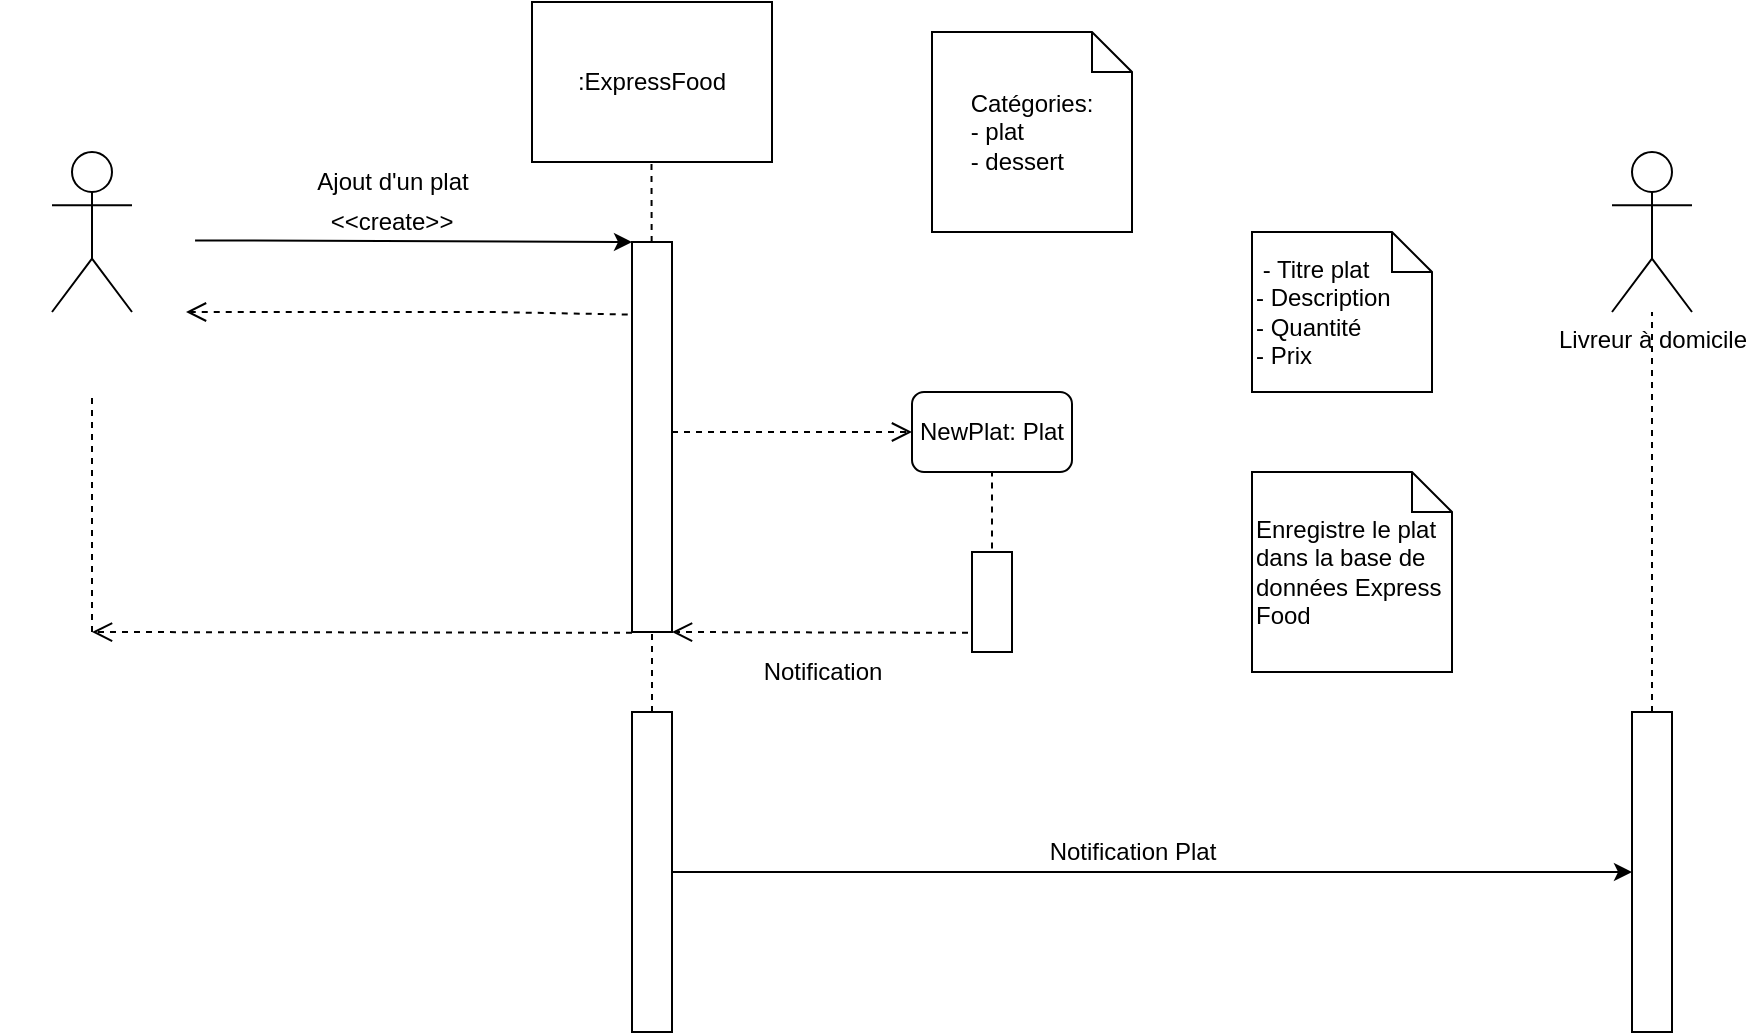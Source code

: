 <mxfile>
    <diagram id="spdi2qjLgTtNmsL1iNhM" name="Page-1">
        <mxGraphModel dx="748" dy="545" grid="1" gridSize="10" guides="1" tooltips="1" connect="1" arrows="1" fold="1" page="1" pageScale="1" pageWidth="850" pageHeight="1100" math="0" shadow="0">
            <root>
                <mxCell id="0"/>
                <mxCell id="1" parent="0"/>
                <mxCell id="3" value="&lt;font style=&quot;font-size: 12px&quot; face=&quot;Helvetica&quot; color=&quot;#ffffff&quot;&gt;&lt;span id=&quot;docs-internal-guid-d50050bc-7fff-994a-3e60-8d328730251a&quot; style=&quot;background-color: transparent ; font-style: normal ; font-variant: normal ; text-decoration: none ; vertical-align: baseline&quot;&gt;chef expérimenté&lt;/span&gt;&lt;/font&gt;" style="shape=umlActor;verticalLabelPosition=bottom;verticalAlign=top;html=1;" parent="1" vertex="1">
                    <mxGeometry x="160" y="240" width="40" height="80" as="geometry"/>
                </mxCell>
                <mxCell id="4" value="&lt;div&gt;Livreur à domicile&lt;/div&gt;" style="shape=umlActor;verticalLabelPosition=bottom;verticalAlign=top;html=1;" parent="1" vertex="1">
                    <mxGeometry x="940" y="240" width="40" height="80" as="geometry"/>
                </mxCell>
                <mxCell id="8" value=":ExpressFood" style="rounded=0;whiteSpace=wrap;html=1;" parent="1" vertex="1">
                    <mxGeometry x="400" y="165" width="120" height="80" as="geometry"/>
                </mxCell>
                <mxCell id="10" value="" style="endArrow=none;dashed=1;html=1;entryX=0.5;entryY=1;entryDx=0;entryDy=0;startArrow=none;" parent="1" source="14" edge="1">
                    <mxGeometry width="50" height="50" relative="1" as="geometry">
                        <mxPoint x="460.25" y="325" as="sourcePoint"/>
                        <mxPoint x="459.75" y="245" as="targetPoint"/>
                    </mxGeometry>
                </mxCell>
                <mxCell id="11" value="" style="endArrow=classic;html=1;entryX=0;entryY=0;entryDx=0;entryDy=0;exitX=1.076;exitY=0.115;exitDx=0;exitDy=0;exitPerimeter=0;" parent="1" target="14" edge="1">
                    <mxGeometry width="50" height="50" relative="1" as="geometry">
                        <mxPoint x="231.52" y="284.2" as="sourcePoint"/>
                        <mxPoint x="440" y="285" as="targetPoint"/>
                    </mxGeometry>
                </mxCell>
                <mxCell id="14" value="" style="rounded=0;whiteSpace=wrap;html=1;" parent="1" vertex="1">
                    <mxGeometry x="450" y="285" width="20" height="195" as="geometry"/>
                </mxCell>
                <mxCell id="16" value="&amp;lt;&amp;lt;create&amp;gt;&amp;gt;" style="text;html=1;strokeColor=none;fillColor=none;align=center;verticalAlign=middle;whiteSpace=wrap;rounded=0;" parent="1" vertex="1">
                    <mxGeometry x="310" y="265" width="40" height="20" as="geometry"/>
                </mxCell>
                <mxCell id="22" value="Ajout d'un plat" style="text;html=1;align=center;verticalAlign=middle;resizable=0;points=[];autosize=1;strokeColor=none;fillColor=none;" parent="1" vertex="1">
                    <mxGeometry x="285" y="245" width="90" height="20" as="geometry"/>
                </mxCell>
                <mxCell id="25" value="" style="endArrow=none;dashed=1;html=1;entryX=0.5;entryY=1;entryDx=0;entryDy=0;exitX=0.5;exitY=0;exitDx=0;exitDy=0;" parent="1" source="31" edge="1">
                    <mxGeometry width="50" height="50" relative="1" as="geometry">
                        <mxPoint x="460.6" y="474.79" as="sourcePoint"/>
                        <mxPoint x="460" y="480" as="targetPoint"/>
                    </mxGeometry>
                </mxCell>
                <mxCell id="26" value="&lt;blockquote style=&quot;margin: 0 0 0 40px ; border: none ; padding: 0px&quot;&gt;&lt;/blockquote&gt;&amp;nbsp;- Titre plat&lt;br&gt;&lt;blockquote style=&quot;margin: 0 0 0 40px ; border: none ; padding: 0px&quot;&gt;&lt;/blockquote&gt;- Description&lt;br&gt;&lt;blockquote style=&quot;margin: 0 0 0 40px ; border: none ; padding: 0px&quot;&gt;&lt;/blockquote&gt;- Quantité&lt;br&gt;- Prix" style="shape=note;size=20;whiteSpace=wrap;html=1;align=left;" parent="1" vertex="1">
                    <mxGeometry x="760" y="280" width="90" height="80" as="geometry"/>
                </mxCell>
                <mxCell id="27" value="Catégories:&lt;br&gt;&lt;div style=&quot;text-align: left&quot;&gt;&lt;span&gt;- plat&lt;/span&gt;&lt;/div&gt;&lt;div style=&quot;text-align: left&quot;&gt;&lt;span&gt;- dessert&lt;/span&gt;&lt;/div&gt;" style="shape=note;size=20;whiteSpace=wrap;html=1;" parent="1" vertex="1">
                    <mxGeometry x="600" y="180" width="100" height="100" as="geometry"/>
                </mxCell>
                <mxCell id="28" value="Enregistre le plat dans la base de données Express Food&lt;blockquote style=&quot;margin: 0 0 0 40px ; border: none ; padding: 0px&quot;&gt;&lt;/blockquote&gt;" style="shape=note;size=20;whiteSpace=wrap;html=1;align=left;" parent="1" vertex="1">
                    <mxGeometry x="760" y="400" width="100" height="100" as="geometry"/>
                </mxCell>
                <mxCell id="31" value="" style="rounded=0;whiteSpace=wrap;html=1;" parent="1" vertex="1">
                    <mxGeometry x="450" y="520" width="20" height="160" as="geometry"/>
                </mxCell>
                <mxCell id="33" value="" style="rounded=0;whiteSpace=wrap;html=1;" parent="1" vertex="1">
                    <mxGeometry x="950" y="520" width="20" height="160" as="geometry"/>
                </mxCell>
                <mxCell id="34" value="" style="endArrow=none;dashed=1;html=1;exitX=0.5;exitY=0;exitDx=0;exitDy=0;" parent="1" source="33" target="4" edge="1">
                    <mxGeometry width="50" height="50" relative="1" as="geometry">
                        <mxPoint x="959.41" y="500.0" as="sourcePoint"/>
                        <mxPoint x="959.41" y="400.0" as="targetPoint"/>
                    </mxGeometry>
                </mxCell>
                <mxCell id="36" value="" style="endArrow=classic;html=1;exitX=1;exitY=0.5;exitDx=0;exitDy=0;entryX=0;entryY=0.5;entryDx=0;entryDy=0;" parent="1" source="31" target="33" edge="1">
                    <mxGeometry width="50" height="50" relative="1" as="geometry">
                        <mxPoint x="490" y="640" as="sourcePoint"/>
                        <mxPoint x="900" y="640" as="targetPoint"/>
                        <Array as="points"/>
                    </mxGeometry>
                </mxCell>
                <mxCell id="39" value="" style="rounded=0;whiteSpace=wrap;html=1;" parent="1" vertex="1">
                    <mxGeometry x="620" y="440" width="20" height="50" as="geometry"/>
                </mxCell>
                <mxCell id="40" value="" style="endArrow=none;dashed=1;html=1;entryX=0.5;entryY=1;entryDx=0;entryDy=0;exitX=0.5;exitY=-0.034;exitDx=0;exitDy=0;exitPerimeter=0;" parent="1" source="39" target="42" edge="1">
                    <mxGeometry width="50" height="50" relative="1" as="geometry">
                        <mxPoint x="620" y="430" as="sourcePoint"/>
                        <mxPoint x="629.7" y="365.21" as="targetPoint"/>
                    </mxGeometry>
                </mxCell>
                <mxCell id="42" value="NewPlat: Plat" style="rounded=1;whiteSpace=wrap;html=1;" parent="1" vertex="1">
                    <mxGeometry x="590" y="360" width="80" height="40" as="geometry"/>
                </mxCell>
                <mxCell id="44" value="Notification Plat" style="text;html=1;align=center;verticalAlign=middle;resizable=0;points=[];autosize=1;strokeColor=none;fillColor=none;" parent="1" vertex="1">
                    <mxGeometry x="650" y="580" width="100" height="20" as="geometry"/>
                </mxCell>
                <mxCell id="45" value="" style="endArrow=none;dashed=1;html=1;" parent="1" edge="1">
                    <mxGeometry width="50" height="50" relative="1" as="geometry">
                        <mxPoint x="180" y="480" as="sourcePoint"/>
                        <mxPoint x="180" y="360" as="targetPoint"/>
                    </mxGeometry>
                </mxCell>
                <mxCell id="48" value="" style="html=1;verticalAlign=bottom;endArrow=open;dashed=1;endSize=8;rounded=0;entryX=1;entryY=1;entryDx=0;entryDy=0;exitX=-0.1;exitY=0.808;exitDx=0;exitDy=0;exitPerimeter=0;" parent="1" source="39" edge="1">
                    <mxGeometry relative="1" as="geometry">
                        <mxPoint x="610" y="480" as="sourcePoint"/>
                        <mxPoint x="470" y="480" as="targetPoint"/>
                    </mxGeometry>
                </mxCell>
                <mxCell id="50" value="" style="html=1;verticalAlign=bottom;endArrow=open;dashed=1;endSize=8;rounded=0;entryX=0;entryY=0.5;entryDx=0;entryDy=0;exitX=1;exitY=0;exitDx=0;exitDy=0;" parent="1" target="42" edge="1">
                    <mxGeometry relative="1" as="geometry">
                        <mxPoint x="470" y="380" as="sourcePoint"/>
                        <mxPoint x="540" y="380" as="targetPoint"/>
                    </mxGeometry>
                </mxCell>
                <mxCell id="55" value="" style="html=1;verticalAlign=bottom;endArrow=open;dashed=1;endSize=8;rounded=0;entryX=1;entryY=1;entryDx=0;entryDy=0;exitX=-0.107;exitY=0.186;exitDx=0;exitDy=0;exitPerimeter=0;" edge="1" parent="1" source="14">
                    <mxGeometry relative="1" as="geometry">
                        <mxPoint x="375" y="320.4" as="sourcePoint"/>
                        <mxPoint x="227" y="320" as="targetPoint"/>
                        <Array as="points">
                            <mxPoint x="380" y="320"/>
                        </Array>
                    </mxGeometry>
                </mxCell>
                <mxCell id="56" value="Notification" style="text;html=1;align=center;verticalAlign=middle;resizable=0;points=[];autosize=1;strokeColor=none;fillColor=none;" vertex="1" parent="1">
                    <mxGeometry x="510" y="490" width="70" height="20" as="geometry"/>
                </mxCell>
                <mxCell id="57" value="" style="html=1;verticalAlign=bottom;endArrow=open;dashed=1;endSize=8;rounded=0;exitX=-0.1;exitY=0.808;exitDx=0;exitDy=0;exitPerimeter=0;" edge="1" parent="1">
                    <mxGeometry relative="1" as="geometry">
                        <mxPoint x="450" y="480.4" as="sourcePoint"/>
                        <mxPoint x="180" y="480" as="targetPoint"/>
                    </mxGeometry>
                </mxCell>
            </root>
        </mxGraphModel>
    </diagram>
</mxfile>